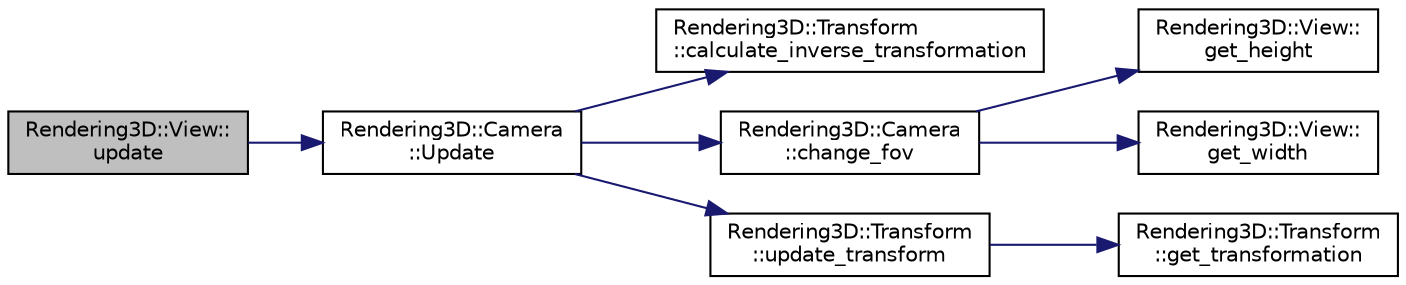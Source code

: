 digraph "Rendering3D::View::update"
{
 // LATEX_PDF_SIZE
  edge [fontname="Helvetica",fontsize="10",labelfontname="Helvetica",labelfontsize="10"];
  node [fontname="Helvetica",fontsize="10",shape=record];
  rankdir="LR";
  Node1 [label="Rendering3D::View::\lupdate",height=0.2,width=0.4,color="black", fillcolor="grey75", style="filled", fontcolor="black",tooltip="Updates the view."];
  Node1 -> Node2 [color="midnightblue",fontsize="10",style="solid",fontname="Helvetica"];
  Node2 [label="Rendering3D::Camera\l::Update",height=0.2,width=0.4,color="black", fillcolor="white", style="filled",URL="$class_rendering3_d_1_1_camera.html#a33a5ffe9285ec32c968f2f670388bb2f",tooltip="Update the camera."];
  Node2 -> Node3 [color="midnightblue",fontsize="10",style="solid",fontname="Helvetica"];
  Node3 [label="Rendering3D::Transform\l::calculate_inverse_transformation",height=0.2,width=0.4,color="black", fillcolor="white", style="filled",URL="$struct_rendering3_d_1_1_transform.html#a749f01aa7095f812407aa2c7d9c6b853",tooltip="Calculates the inverse transformation"];
  Node2 -> Node4 [color="midnightblue",fontsize="10",style="solid",fontname="Helvetica"];
  Node4 [label="Rendering3D::Camera\l::change_fov",height=0.2,width=0.4,color="black", fillcolor="white", style="filled",URL="$class_rendering3_d_1_1_camera.html#a065eb2954f1d4aeb504cde517e7bcf39",tooltip="Change the field of view."];
  Node4 -> Node5 [color="midnightblue",fontsize="10",style="solid",fontname="Helvetica"];
  Node5 [label="Rendering3D::View::\lget_height",height=0.2,width=0.4,color="black", fillcolor="white", style="filled",URL="$class_rendering3_d_1_1_view.html#a0a88d889fca2c252e2567cb0742cc83f",tooltip="Gets the height of the view as copy."];
  Node4 -> Node6 [color="midnightblue",fontsize="10",style="solid",fontname="Helvetica"];
  Node6 [label="Rendering3D::View::\lget_width",height=0.2,width=0.4,color="black", fillcolor="white", style="filled",URL="$class_rendering3_d_1_1_view.html#aee68b3e26be5c844d3f0a8680d769737",tooltip="Gets the width of the view as copy."];
  Node2 -> Node7 [color="midnightblue",fontsize="10",style="solid",fontname="Helvetica"];
  Node7 [label="Rendering3D::Transform\l::update_transform",height=0.2,width=0.4,color="black", fillcolor="white", style="filled",URL="$struct_rendering3_d_1_1_transform.html#a00657478bb3ff04701673758304dc8d2",tooltip="Updates the transform"];
  Node7 -> Node8 [color="midnightblue",fontsize="10",style="solid",fontname="Helvetica"];
  Node8 [label="Rendering3D::Transform\l::get_transformation",height=0.2,width=0.4,color="black", fillcolor="white", style="filled",URL="$struct_rendering3_d_1_1_transform.html#adbdf82d5441c3942b93306bf203482fd",tooltip="Gets the transformation as copy."];
}
